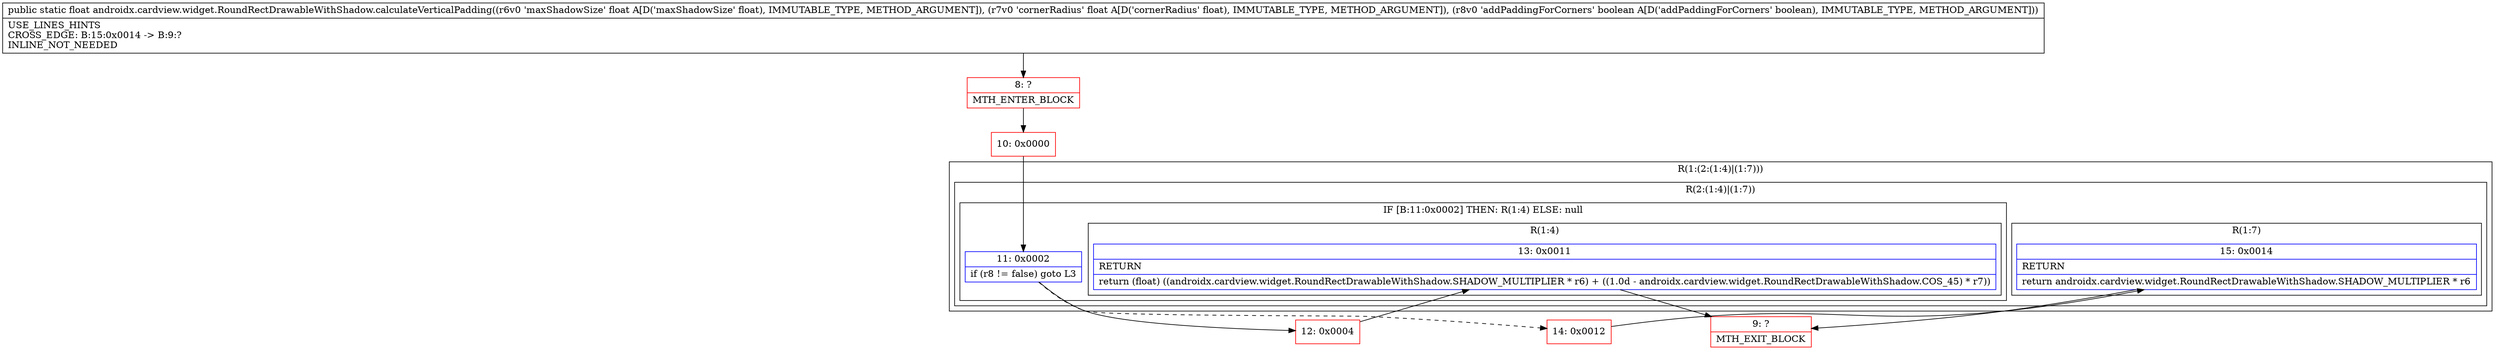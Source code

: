 digraph "CFG forandroidx.cardview.widget.RoundRectDrawableWithShadow.calculateVerticalPadding(FFZ)F" {
subgraph cluster_Region_1742549688 {
label = "R(1:(2:(1:4)|(1:7)))";
node [shape=record,color=blue];
subgraph cluster_Region_1502111323 {
label = "R(2:(1:4)|(1:7))";
node [shape=record,color=blue];
subgraph cluster_IfRegion_818831548 {
label = "IF [B:11:0x0002] THEN: R(1:4) ELSE: null";
node [shape=record,color=blue];
Node_11 [shape=record,label="{11\:\ 0x0002|if (r8 != false) goto L3\l}"];
subgraph cluster_Region_847942024 {
label = "R(1:4)";
node [shape=record,color=blue];
Node_13 [shape=record,label="{13\:\ 0x0011|RETURN\l|return (float) ((androidx.cardview.widget.RoundRectDrawableWithShadow.SHADOW_MULTIPLIER * r6) + ((1.0d \- androidx.cardview.widget.RoundRectDrawableWithShadow.COS_45) * r7))\l}"];
}
}
subgraph cluster_Region_1011629459 {
label = "R(1:7)";
node [shape=record,color=blue];
Node_15 [shape=record,label="{15\:\ 0x0014|RETURN\l|return androidx.cardview.widget.RoundRectDrawableWithShadow.SHADOW_MULTIPLIER * r6\l}"];
}
}
}
Node_8 [shape=record,color=red,label="{8\:\ ?|MTH_ENTER_BLOCK\l}"];
Node_10 [shape=record,color=red,label="{10\:\ 0x0000}"];
Node_12 [shape=record,color=red,label="{12\:\ 0x0004}"];
Node_9 [shape=record,color=red,label="{9\:\ ?|MTH_EXIT_BLOCK\l}"];
Node_14 [shape=record,color=red,label="{14\:\ 0x0012}"];
MethodNode[shape=record,label="{public static float androidx.cardview.widget.RoundRectDrawableWithShadow.calculateVerticalPadding((r6v0 'maxShadowSize' float A[D('maxShadowSize' float), IMMUTABLE_TYPE, METHOD_ARGUMENT]), (r7v0 'cornerRadius' float A[D('cornerRadius' float), IMMUTABLE_TYPE, METHOD_ARGUMENT]), (r8v0 'addPaddingForCorners' boolean A[D('addPaddingForCorners' boolean), IMMUTABLE_TYPE, METHOD_ARGUMENT]))  | USE_LINES_HINTS\lCROSS_EDGE: B:15:0x0014 \-\> B:9:?\lINLINE_NOT_NEEDED\l}"];
MethodNode -> Node_8;Node_11 -> Node_12;
Node_11 -> Node_14[style=dashed];
Node_13 -> Node_9;
Node_15 -> Node_9;
Node_8 -> Node_10;
Node_10 -> Node_11;
Node_12 -> Node_13;
Node_14 -> Node_15;
}

